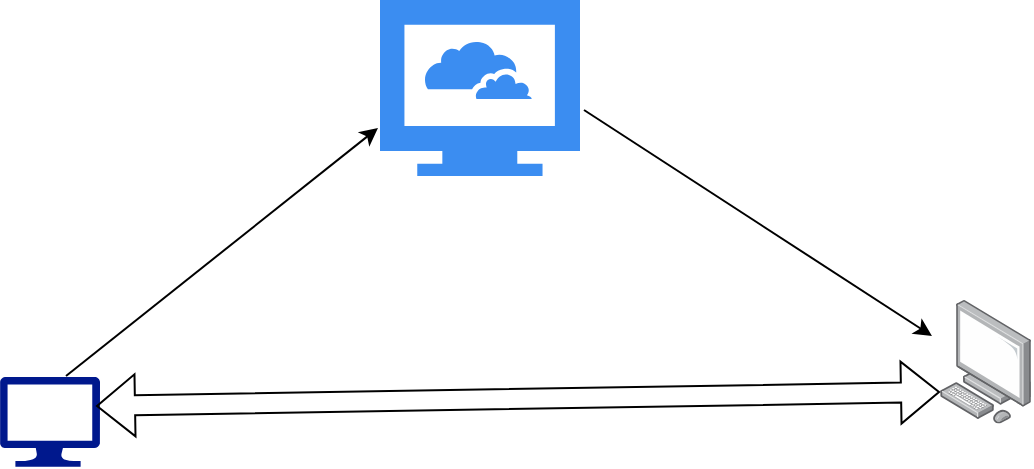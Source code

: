 <mxfile version="22.0.4" type="github">
  <diagram name="Page-1" id="YvtSmTz2POqkmOQa6MH6">
    <mxGraphModel dx="1432" dy="614" grid="1" gridSize="10" guides="1" tooltips="1" connect="1" arrows="1" fold="1" page="1" pageScale="1" pageWidth="850" pageHeight="1100" math="0" shadow="0">
      <root>
        <mxCell id="0" />
        <mxCell id="1" parent="0" />
        <mxCell id="IC-OPqVIWcvf20FFF4k8-3" value="" style="sketch=0;aspect=fixed;pointerEvents=1;shadow=0;dashed=0;html=1;strokeColor=none;labelPosition=center;verticalLabelPosition=bottom;verticalAlign=top;align=center;fillColor=#00188D;shape=mxgraph.azure.computer" vertex="1" parent="1">
          <mxGeometry x="170" y="268.4" width="50" height="45" as="geometry" />
        </mxCell>
        <mxCell id="IC-OPqVIWcvf20FFF4k8-4" value="" style="image;points=[];aspect=fixed;html=1;align=center;shadow=0;dashed=0;image=img/lib/allied_telesis/computer_and_terminals/Personal_Computer.svg;" vertex="1" parent="1">
          <mxGeometry x="640" y="230" width="45.6" height="61.8" as="geometry" />
        </mxCell>
        <mxCell id="IC-OPqVIWcvf20FFF4k8-5" value="" style="sketch=0;html=1;aspect=fixed;strokeColor=none;shadow=0;fillColor=#3B8DF1;verticalAlign=top;labelPosition=center;verticalLabelPosition=bottom;shape=mxgraph.gcp2.cloud_computer" vertex="1" parent="1">
          <mxGeometry x="360" y="80" width="100" height="88" as="geometry" />
        </mxCell>
        <mxCell id="IC-OPqVIWcvf20FFF4k8-14" value="" style="endArrow=classic;html=1;rounded=0;exitX=0.66;exitY=-0.009;exitDx=0;exitDy=0;exitPerimeter=0;entryX=-0.01;entryY=0.727;entryDx=0;entryDy=0;entryPerimeter=0;" edge="1" parent="1" source="IC-OPqVIWcvf20FFF4k8-3" target="IC-OPqVIWcvf20FFF4k8-5">
          <mxGeometry width="50" height="50" relative="1" as="geometry">
            <mxPoint x="400" y="350" as="sourcePoint" />
            <mxPoint x="450" y="300" as="targetPoint" />
          </mxGeometry>
        </mxCell>
        <mxCell id="IC-OPqVIWcvf20FFF4k8-15" value="" style="endArrow=classic;html=1;rounded=0;exitX=1.02;exitY=0.625;exitDx=0;exitDy=0;exitPerimeter=0;entryX=-0.088;entryY=0.291;entryDx=0;entryDy=0;entryPerimeter=0;" edge="1" parent="1" source="IC-OPqVIWcvf20FFF4k8-5" target="IC-OPqVIWcvf20FFF4k8-4">
          <mxGeometry width="50" height="50" relative="1" as="geometry">
            <mxPoint x="400" y="350" as="sourcePoint" />
            <mxPoint x="450" y="300" as="targetPoint" />
          </mxGeometry>
        </mxCell>
        <mxCell id="IC-OPqVIWcvf20FFF4k8-16" value="" style="shape=flexArrow;endArrow=classic;startArrow=classic;html=1;rounded=0;exitX=0.96;exitY=0.324;exitDx=0;exitDy=0;exitPerimeter=0;entryX=0;entryY=0.744;entryDx=0;entryDy=0;entryPerimeter=0;" edge="1" parent="1" source="IC-OPqVIWcvf20FFF4k8-3" target="IC-OPqVIWcvf20FFF4k8-4">
          <mxGeometry width="100" height="100" relative="1" as="geometry">
            <mxPoint x="370" y="370" as="sourcePoint" />
            <mxPoint x="470" y="270" as="targetPoint" />
          </mxGeometry>
        </mxCell>
      </root>
    </mxGraphModel>
  </diagram>
</mxfile>
